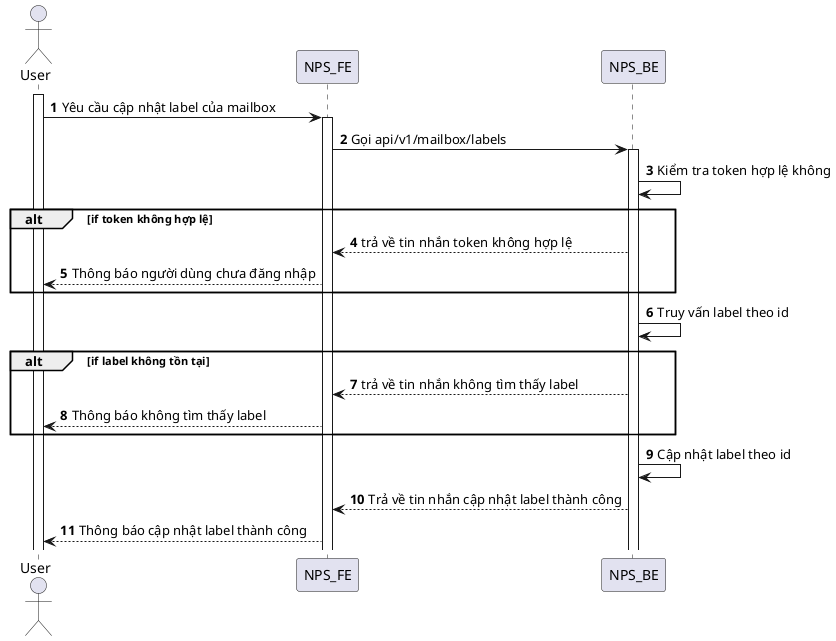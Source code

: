 @startuml
autonumber
actor User
activate User
User -> NPS_FE: Yêu cầu cập nhật label của mailbox
activate NPS_FE
NPS_FE -> NPS_BE: Gọi api/v1/mailbox/labels
activate NPS_BE
NPS_BE -> NPS_BE: Kiểm tra token hợp lệ không
alt if token không hợp lệ
NPS_BE --> NPS_FE: trả về tin nhắn token không hợp lệ
NPS_FE --> User: Thông báo người dùng chưa đăng nhập
end
NPS_BE -> NPS_BE: Truy vấn label theo id
alt if label không tồn tại
NPS_BE --> NPS_FE: trả về tin nhắn không tìm thấy label
NPS_FE --> User: Thông báo không tìm thấy label
end
NPS_BE -> NPS_BE: Cập nhật label theo id
NPS_BE --> NPS_FE: Trả về tin nhắn cập nhật label thành công
NPS_FE --> User: Thông báo cập nhật label thành công
@enduml